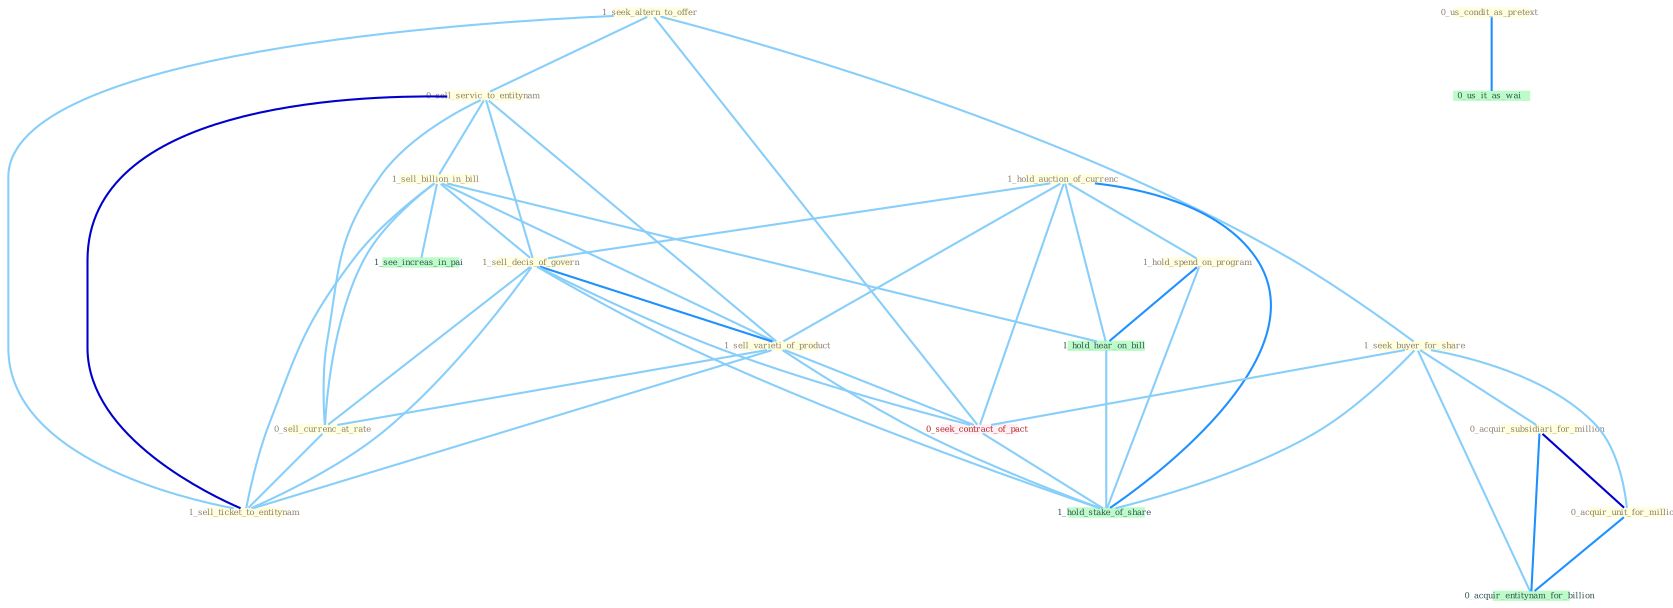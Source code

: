 Graph G{ 
    node
    [shape=polygon,style=filled,width=.5,height=.06,color="#BDFCC9",fixedsize=true,fontsize=4,
    fontcolor="#2f4f4f"];
    {node
    [color="#ffffe0", fontcolor="#8b7d6b"] "1_seek_altern_to_offer " "0_sell_servic_to_entitynam " "1_hold_auction_of_currenc " "1_sell_billion_in_bill " "1_sell_decis_of_govern " "1_seek_buyer_for_share " "0_acquir_subsidiari_for_million " "1_sell_varieti_of_product " "0_sell_currenc_at_rate " "0_acquir_unit_for_million " "1_hold_spend_on_program " "0_us_condit_as_pretext " "1_sell_ticket_to_entitynam "}
{node [color="#fff0f5", fontcolor="#b22222"] "0_seek_contract_of_pact "}
edge [color="#B0E2FF"];

	"1_seek_altern_to_offer " -- "0_sell_servic_to_entitynam " [w="1", color="#87cefa" ];
	"1_seek_altern_to_offer " -- "1_seek_buyer_for_share " [w="1", color="#87cefa" ];
	"1_seek_altern_to_offer " -- "1_sell_ticket_to_entitynam " [w="1", color="#87cefa" ];
	"1_seek_altern_to_offer " -- "0_seek_contract_of_pact " [w="1", color="#87cefa" ];
	"0_sell_servic_to_entitynam " -- "1_sell_billion_in_bill " [w="1", color="#87cefa" ];
	"0_sell_servic_to_entitynam " -- "1_sell_decis_of_govern " [w="1", color="#87cefa" ];
	"0_sell_servic_to_entitynam " -- "1_sell_varieti_of_product " [w="1", color="#87cefa" ];
	"0_sell_servic_to_entitynam " -- "0_sell_currenc_at_rate " [w="1", color="#87cefa" ];
	"0_sell_servic_to_entitynam " -- "1_sell_ticket_to_entitynam " [w="3", color="#0000cd" , len=0.6];
	"1_hold_auction_of_currenc " -- "1_sell_decis_of_govern " [w="1", color="#87cefa" ];
	"1_hold_auction_of_currenc " -- "1_sell_varieti_of_product " [w="1", color="#87cefa" ];
	"1_hold_auction_of_currenc " -- "1_hold_spend_on_program " [w="1", color="#87cefa" ];
	"1_hold_auction_of_currenc " -- "0_seek_contract_of_pact " [w="1", color="#87cefa" ];
	"1_hold_auction_of_currenc " -- "1_hold_hear_on_bill " [w="1", color="#87cefa" ];
	"1_hold_auction_of_currenc " -- "1_hold_stake_of_share " [w="2", color="#1e90ff" , len=0.8];
	"1_sell_billion_in_bill " -- "1_sell_decis_of_govern " [w="1", color="#87cefa" ];
	"1_sell_billion_in_bill " -- "1_sell_varieti_of_product " [w="1", color="#87cefa" ];
	"1_sell_billion_in_bill " -- "0_sell_currenc_at_rate " [w="1", color="#87cefa" ];
	"1_sell_billion_in_bill " -- "1_sell_ticket_to_entitynam " [w="1", color="#87cefa" ];
	"1_sell_billion_in_bill " -- "1_see_increas_in_pai " [w="1", color="#87cefa" ];
	"1_sell_billion_in_bill " -- "1_hold_hear_on_bill " [w="1", color="#87cefa" ];
	"1_sell_decis_of_govern " -- "1_sell_varieti_of_product " [w="2", color="#1e90ff" , len=0.8];
	"1_sell_decis_of_govern " -- "0_sell_currenc_at_rate " [w="1", color="#87cefa" ];
	"1_sell_decis_of_govern " -- "1_sell_ticket_to_entitynam " [w="1", color="#87cefa" ];
	"1_sell_decis_of_govern " -- "0_seek_contract_of_pact " [w="1", color="#87cefa" ];
	"1_sell_decis_of_govern " -- "1_hold_stake_of_share " [w="1", color="#87cefa" ];
	"1_seek_buyer_for_share " -- "0_acquir_subsidiari_for_million " [w="1", color="#87cefa" ];
	"1_seek_buyer_for_share " -- "0_acquir_unit_for_million " [w="1", color="#87cefa" ];
	"1_seek_buyer_for_share " -- "0_seek_contract_of_pact " [w="1", color="#87cefa" ];
	"1_seek_buyer_for_share " -- "0_acquir_entitynam_for_billion " [w="1", color="#87cefa" ];
	"1_seek_buyer_for_share " -- "1_hold_stake_of_share " [w="1", color="#87cefa" ];
	"0_acquir_subsidiari_for_million " -- "0_acquir_unit_for_million " [w="3", color="#0000cd" , len=0.6];
	"0_acquir_subsidiari_for_million " -- "0_acquir_entitynam_for_billion " [w="2", color="#1e90ff" , len=0.8];
	"1_sell_varieti_of_product " -- "0_sell_currenc_at_rate " [w="1", color="#87cefa" ];
	"1_sell_varieti_of_product " -- "1_sell_ticket_to_entitynam " [w="1", color="#87cefa" ];
	"1_sell_varieti_of_product " -- "0_seek_contract_of_pact " [w="1", color="#87cefa" ];
	"1_sell_varieti_of_product " -- "1_hold_stake_of_share " [w="1", color="#87cefa" ];
	"0_sell_currenc_at_rate " -- "1_sell_ticket_to_entitynam " [w="1", color="#87cefa" ];
	"0_acquir_unit_for_million " -- "0_acquir_entitynam_for_billion " [w="2", color="#1e90ff" , len=0.8];
	"1_hold_spend_on_program " -- "1_hold_hear_on_bill " [w="2", color="#1e90ff" , len=0.8];
	"1_hold_spend_on_program " -- "1_hold_stake_of_share " [w="1", color="#87cefa" ];
	"0_us_condit_as_pretext " -- "0_us_it_as_wai " [w="2", color="#1e90ff" , len=0.8];
	"0_seek_contract_of_pact " -- "1_hold_stake_of_share " [w="1", color="#87cefa" ];
	"1_hold_hear_on_bill " -- "1_hold_stake_of_share " [w="1", color="#87cefa" ];
}